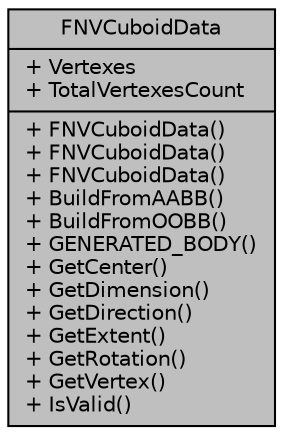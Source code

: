 digraph "FNVCuboidData"
{
  edge [fontname="Helvetica",fontsize="10",labelfontname="Helvetica",labelfontsize="10"];
  node [fontname="Helvetica",fontsize="10",shape=record];
  Node1 [label="{FNVCuboidData\n|+ Vertexes\l+ TotalVertexesCount\l|+ FNVCuboidData()\l+ FNVCuboidData()\l+ FNVCuboidData()\l+ BuildFromAABB()\l+ BuildFromOOBB()\l+ GENERATED_BODY()\l+ GetCenter()\l+ GetDimension()\l+ GetDirection()\l+ GetExtent()\l+ GetRotation()\l+ GetVertex()\l+ IsValid()\l}",height=0.2,width=0.4,color="black", fillcolor="grey75", style="filled", fontcolor="black"];
}

